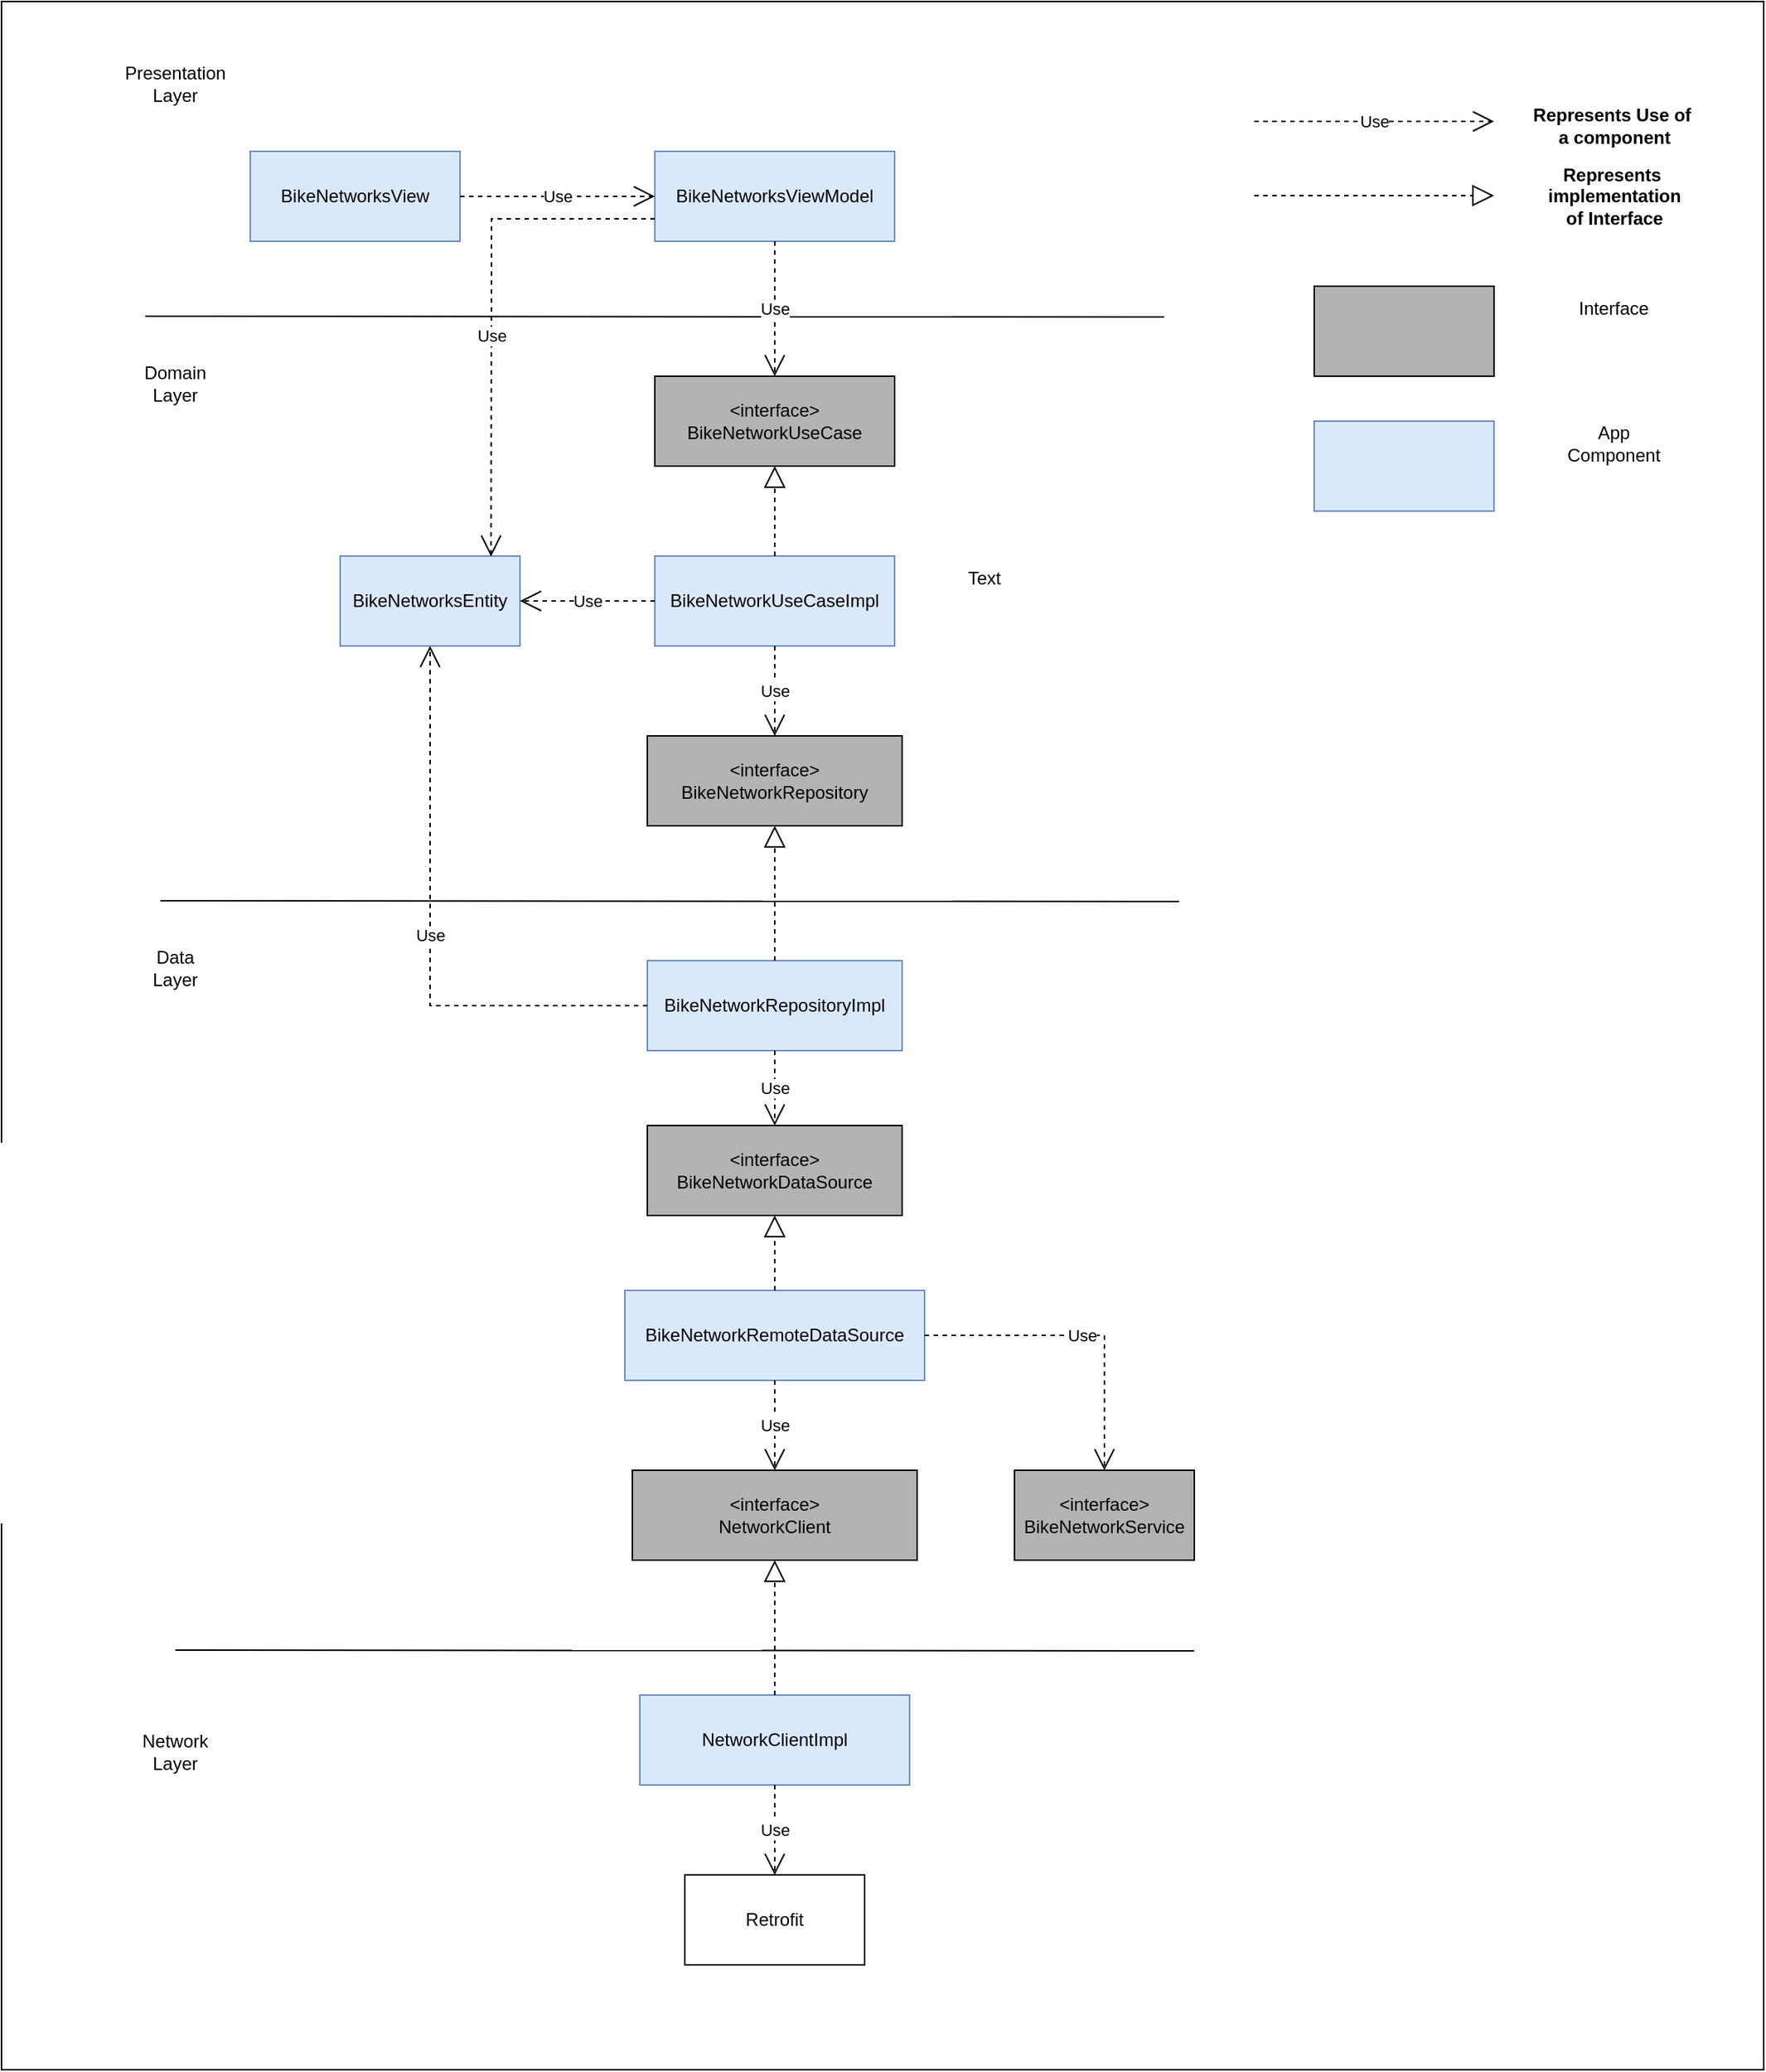 <mxfile version="24.0.6" type="device">
  <diagram name="Page-1" id="w0F4990IebUHdaa1SNlP">
    <mxGraphModel dx="2062" dy="733" grid="1" gridSize="10" guides="1" tooltips="1" connect="1" arrows="1" fold="1" page="1" pageScale="1" pageWidth="827" pageHeight="1169" math="0" shadow="0">
      <root>
        <mxCell id="0" />
        <mxCell id="1" parent="0" />
        <mxCell id="8ZNE8kO5BKtXkHlJv4oJ-1" value="" style="rounded=0;whiteSpace=wrap;html=1;" parent="1" vertex="1">
          <mxGeometry x="-66" y="50" width="1176" height="1380" as="geometry" />
        </mxCell>
        <mxCell id="8ZNE8kO5BKtXkHlJv4oJ-2" value="BikeNetworksView" style="rounded=0;whiteSpace=wrap;html=1;fillColor=#dae8fc;strokeColor=#6c8ebf;" parent="1" vertex="1">
          <mxGeometry x="100" y="150" width="140" height="60" as="geometry" />
        </mxCell>
        <mxCell id="8ZNE8kO5BKtXkHlJv4oJ-3" value="BikeNetworksViewModel" style="rounded=0;whiteSpace=wrap;html=1;fillColor=#dae8fc;strokeColor=#6c8ebf;" parent="1" vertex="1">
          <mxGeometry x="370" y="150" width="160" height="60" as="geometry" />
        </mxCell>
        <mxCell id="8ZNE8kO5BKtXkHlJv4oJ-4" value="&amp;lt;interface&amp;gt;&lt;div&gt;BikeNetworkUseCase&lt;/div&gt;" style="rounded=0;whiteSpace=wrap;html=1;fillColor=#B3B3B3;" parent="1" vertex="1">
          <mxGeometry x="370" y="300" width="160" height="60" as="geometry" />
        </mxCell>
        <mxCell id="8ZNE8kO5BKtXkHlJv4oJ-5" value="BikeNetworkUseCaseImpl" style="rounded=0;whiteSpace=wrap;html=1;fillColor=#dae8fc;strokeColor=#6c8ebf;" parent="1" vertex="1">
          <mxGeometry x="370" y="420" width="160" height="60" as="geometry" />
        </mxCell>
        <mxCell id="8ZNE8kO5BKtXkHlJv4oJ-6" value="&amp;lt;interface&amp;gt;&lt;div&gt;BikeNetworkRepository&lt;/div&gt;" style="rounded=0;whiteSpace=wrap;html=1;fillColor=#B3B3B3;" parent="1" vertex="1">
          <mxGeometry x="365" y="540" width="170" height="60" as="geometry" />
        </mxCell>
        <mxCell id="8ZNE8kO5BKtXkHlJv4oJ-7" value="BikeNetworkRepositoryImpl" style="rounded=0;whiteSpace=wrap;html=1;fillColor=#dae8fc;strokeColor=#6c8ebf;" parent="1" vertex="1">
          <mxGeometry x="365" y="690" width="170" height="60" as="geometry" />
        </mxCell>
        <mxCell id="8ZNE8kO5BKtXkHlJv4oJ-8" value="&amp;lt;interface&amp;gt;&lt;div&gt;BikeNetworkDataSource&lt;/div&gt;" style="rounded=0;whiteSpace=wrap;html=1;fillColor=#B3B3B3;" parent="1" vertex="1">
          <mxGeometry x="365" y="800" width="170" height="60" as="geometry" />
        </mxCell>
        <mxCell id="8ZNE8kO5BKtXkHlJv4oJ-9" value="BikeNetworkRemoteDataSource" style="rounded=0;whiteSpace=wrap;html=1;fillColor=#dae8fc;strokeColor=#6c8ebf;" parent="1" vertex="1">
          <mxGeometry x="350" y="910" width="200" height="60" as="geometry" />
        </mxCell>
        <mxCell id="8ZNE8kO5BKtXkHlJv4oJ-10" value="BikeNetworksEntity" style="rounded=0;whiteSpace=wrap;html=1;fillColor=#dae8fc;strokeColor=#6c8ebf;" parent="1" vertex="1">
          <mxGeometry x="160" y="420" width="120" height="60" as="geometry" />
        </mxCell>
        <mxCell id="8ZNE8kO5BKtXkHlJv4oJ-11" value="Use" style="endArrow=open;endSize=12;dashed=1;html=1;rounded=0;exitX=0;exitY=0.5;exitDx=0;exitDy=0;entryX=1;entryY=0.5;entryDx=0;entryDy=0;" parent="1" source="8ZNE8kO5BKtXkHlJv4oJ-5" target="8ZNE8kO5BKtXkHlJv4oJ-10" edge="1">
          <mxGeometry width="160" relative="1" as="geometry">
            <mxPoint x="330" y="470" as="sourcePoint" />
            <mxPoint x="490" y="470" as="targetPoint" />
          </mxGeometry>
        </mxCell>
        <mxCell id="8ZNE8kO5BKtXkHlJv4oJ-12" value="" style="endArrow=block;dashed=1;endFill=0;endSize=12;html=1;rounded=0;entryX=0.5;entryY=1;entryDx=0;entryDy=0;" parent="1" source="8ZNE8kO5BKtXkHlJv4oJ-5" target="8ZNE8kO5BKtXkHlJv4oJ-4" edge="1">
          <mxGeometry width="160" relative="1" as="geometry">
            <mxPoint x="330" y="470" as="sourcePoint" />
            <mxPoint x="490" y="470" as="targetPoint" />
          </mxGeometry>
        </mxCell>
        <mxCell id="8ZNE8kO5BKtXkHlJv4oJ-13" value="Use" style="endArrow=open;endSize=12;dashed=1;html=1;rounded=0;exitX=0.5;exitY=1;exitDx=0;exitDy=0;entryX=0.5;entryY=0;entryDx=0;entryDy=0;" parent="1" source="8ZNE8kO5BKtXkHlJv4oJ-5" target="8ZNE8kO5BKtXkHlJv4oJ-6" edge="1">
          <mxGeometry width="160" relative="1" as="geometry">
            <mxPoint x="330" y="600" as="sourcePoint" />
            <mxPoint x="490" y="600" as="targetPoint" />
          </mxGeometry>
        </mxCell>
        <mxCell id="8ZNE8kO5BKtXkHlJv4oJ-14" value="" style="endArrow=block;dashed=1;endFill=0;endSize=12;html=1;rounded=0;entryX=0.5;entryY=1;entryDx=0;entryDy=0;" parent="1" source="8ZNE8kO5BKtXkHlJv4oJ-7" target="8ZNE8kO5BKtXkHlJv4oJ-6" edge="1">
          <mxGeometry width="160" relative="1" as="geometry">
            <mxPoint x="330" y="680" as="sourcePoint" />
            <mxPoint x="490" y="680" as="targetPoint" />
          </mxGeometry>
        </mxCell>
        <mxCell id="8ZNE8kO5BKtXkHlJv4oJ-15" value="" style="endArrow=block;dashed=1;endFill=0;endSize=12;html=1;rounded=0;exitX=0.5;exitY=0;exitDx=0;exitDy=0;entryX=0.5;entryY=1;entryDx=0;entryDy=0;" parent="1" source="8ZNE8kO5BKtXkHlJv4oJ-9" target="8ZNE8kO5BKtXkHlJv4oJ-8" edge="1">
          <mxGeometry width="160" relative="1" as="geometry">
            <mxPoint x="330" y="950" as="sourcePoint" />
            <mxPoint x="490" y="950" as="targetPoint" />
          </mxGeometry>
        </mxCell>
        <mxCell id="8ZNE8kO5BKtXkHlJv4oJ-16" value="Use" style="endArrow=open;endSize=12;dashed=1;html=1;rounded=0;exitX=0.5;exitY=1;exitDx=0;exitDy=0;entryX=0.5;entryY=0;entryDx=0;entryDy=0;" parent="1" source="8ZNE8kO5BKtXkHlJv4oJ-7" target="8ZNE8kO5BKtXkHlJv4oJ-8" edge="1">
          <mxGeometry width="160" relative="1" as="geometry">
            <mxPoint x="330" y="770" as="sourcePoint" />
            <mxPoint x="490" y="770" as="targetPoint" />
          </mxGeometry>
        </mxCell>
        <mxCell id="8ZNE8kO5BKtXkHlJv4oJ-18" value="" style="endArrow=none;html=1;rounded=0;entryX=0.829;entryY=0.211;entryDx=0;entryDy=0;entryPerimeter=0;" parent="1" edge="1">
          <mxGeometry width="50" height="50" relative="1" as="geometry">
            <mxPoint x="30" y="260" as="sourcePoint" />
            <mxPoint x="709.84" y="260.54" as="targetPoint" />
          </mxGeometry>
        </mxCell>
        <mxCell id="8ZNE8kO5BKtXkHlJv4oJ-19" value="Presentation Layer" style="text;html=1;align=center;verticalAlign=middle;whiteSpace=wrap;rounded=0;" parent="1" vertex="1">
          <mxGeometry x="20" y="90" width="60" height="30" as="geometry" />
        </mxCell>
        <mxCell id="8ZNE8kO5BKtXkHlJv4oJ-20" value="Domain Layer" style="text;html=1;align=center;verticalAlign=middle;whiteSpace=wrap;rounded=0;" parent="1" vertex="1">
          <mxGeometry x="20" y="290" width="60" height="30" as="geometry" />
        </mxCell>
        <mxCell id="8ZNE8kO5BKtXkHlJv4oJ-21" value="" style="endArrow=none;html=1;rounded=0;entryX=0.829;entryY=0.211;entryDx=0;entryDy=0;entryPerimeter=0;" parent="1" edge="1">
          <mxGeometry width="50" height="50" relative="1" as="geometry">
            <mxPoint x="40" y="650" as="sourcePoint" />
            <mxPoint x="719.84" y="650.54" as="targetPoint" />
          </mxGeometry>
        </mxCell>
        <mxCell id="8ZNE8kO5BKtXkHlJv4oJ-22" value="Data Layer" style="text;html=1;align=center;verticalAlign=middle;whiteSpace=wrap;rounded=0;" parent="1" vertex="1">
          <mxGeometry x="20" y="680" width="60" height="30" as="geometry" />
        </mxCell>
        <mxCell id="8ZNE8kO5BKtXkHlJv4oJ-23" value="" style="endArrow=none;html=1;rounded=0;entryX=0.829;entryY=0.211;entryDx=0;entryDy=0;entryPerimeter=0;" parent="1" edge="1">
          <mxGeometry width="50" height="50" relative="1" as="geometry">
            <mxPoint x="50" y="1150" as="sourcePoint" />
            <mxPoint x="729.84" y="1150.54" as="targetPoint" />
          </mxGeometry>
        </mxCell>
        <mxCell id="8ZNE8kO5BKtXkHlJv4oJ-24" value="Network Layer" style="text;html=1;align=center;verticalAlign=middle;whiteSpace=wrap;rounded=0;" parent="1" vertex="1">
          <mxGeometry x="20" y="1203" width="60" height="30" as="geometry" />
        </mxCell>
        <mxCell id="8ZNE8kO5BKtXkHlJv4oJ-25" value="&amp;lt;interface&amp;gt;&lt;div&gt;BikeNetworkService&lt;/div&gt;" style="rounded=0;whiteSpace=wrap;html=1;fillColor=#B3B3B3;" parent="1" vertex="1">
          <mxGeometry x="610" y="1030" width="120" height="60" as="geometry" />
        </mxCell>
        <mxCell id="8ZNE8kO5BKtXkHlJv4oJ-26" value="Retrofit" style="rounded=0;whiteSpace=wrap;html=1;" parent="1" vertex="1">
          <mxGeometry x="390" y="1300" width="120" height="60" as="geometry" />
        </mxCell>
        <mxCell id="8ZNE8kO5BKtXkHlJv4oJ-27" value="Use" style="endArrow=open;endSize=12;dashed=1;html=1;rounded=0;exitX=0.5;exitY=1;exitDx=0;exitDy=0;entryX=0.5;entryY=0;entryDx=0;entryDy=0;" parent="1" source="8ZNE8kO5BKtXkHlJv4oJ-9" target="Na9Cz-mRtzjb4uJ2m-rb-1" edge="1">
          <mxGeometry width="160" relative="1" as="geometry">
            <mxPoint x="430" y="1140" as="sourcePoint" />
            <mxPoint x="394" y="1050" as="targetPoint" />
          </mxGeometry>
        </mxCell>
        <mxCell id="8ZNE8kO5BKtXkHlJv4oJ-29" value="Use" style="endArrow=open;endSize=12;dashed=1;html=1;rounded=0;exitX=0.5;exitY=1;exitDx=0;exitDy=0;entryX=0.5;entryY=0;entryDx=0;entryDy=0;" parent="1" source="8ZNE8kO5BKtXkHlJv4oJ-3" target="8ZNE8kO5BKtXkHlJv4oJ-4" edge="1">
          <mxGeometry width="160" relative="1" as="geometry">
            <mxPoint x="320" y="350" as="sourcePoint" />
            <mxPoint x="480" y="350" as="targetPoint" />
          </mxGeometry>
        </mxCell>
        <mxCell id="8ZNE8kO5BKtXkHlJv4oJ-30" value="Use" style="endArrow=open;endSize=12;dashed=1;html=1;rounded=0;exitX=1;exitY=0.5;exitDx=0;exitDy=0;entryX=0;entryY=0.5;entryDx=0;entryDy=0;" parent="1" source="8ZNE8kO5BKtXkHlJv4oJ-2" target="8ZNE8kO5BKtXkHlJv4oJ-3" edge="1">
          <mxGeometry width="160" relative="1" as="geometry">
            <mxPoint x="320" y="350" as="sourcePoint" />
            <mxPoint x="480" y="350" as="targetPoint" />
          </mxGeometry>
        </mxCell>
        <mxCell id="8ZNE8kO5BKtXkHlJv4oJ-31" value="Use" style="endArrow=open;endSize=12;dashed=1;html=1;rounded=0;" parent="1" edge="1">
          <mxGeometry width="160" relative="1" as="geometry">
            <mxPoint x="770" y="130" as="sourcePoint" />
            <mxPoint x="930" y="130" as="targetPoint" />
          </mxGeometry>
        </mxCell>
        <mxCell id="8ZNE8kO5BKtXkHlJv4oJ-32" value="Represents Use of&amp;nbsp;&lt;div&gt;a component&lt;/div&gt;" style="text;align=center;fontStyle=1;verticalAlign=middle;spacingLeft=3;spacingRight=3;strokeColor=none;rotatable=0;points=[[0,0.5],[1,0.5]];portConstraint=eastwest;html=1;" parent="1" vertex="1">
          <mxGeometry x="970" y="120" width="80" height="26" as="geometry" />
        </mxCell>
        <mxCell id="8ZNE8kO5BKtXkHlJv4oJ-33" value="" style="endArrow=block;dashed=1;endFill=0;endSize=12;html=1;rounded=0;" parent="1" edge="1">
          <mxGeometry width="160" relative="1" as="geometry">
            <mxPoint x="770" y="179.5" as="sourcePoint" />
            <mxPoint x="930" y="179.5" as="targetPoint" />
          </mxGeometry>
        </mxCell>
        <mxCell id="8ZNE8kO5BKtXkHlJv4oJ-34" value="Represents&amp;nbsp;&lt;div&gt;implementation&lt;br&gt;&lt;div&gt;of Interface&lt;/div&gt;&lt;/div&gt;" style="text;align=center;fontStyle=1;verticalAlign=middle;spacingLeft=3;spacingRight=3;strokeColor=none;rotatable=0;points=[[0,0.5],[1,0.5]];portConstraint=eastwest;html=1;" parent="1" vertex="1">
          <mxGeometry x="970" y="167" width="80" height="26" as="geometry" />
        </mxCell>
        <mxCell id="8ZNE8kO5BKtXkHlJv4oJ-35" value="" style="rounded=0;whiteSpace=wrap;html=1;fillColor=#dae8fc;strokeColor=#6c8ebf;" parent="1" vertex="1">
          <mxGeometry x="810" y="330" width="120" height="60" as="geometry" />
        </mxCell>
        <mxCell id="8ZNE8kO5BKtXkHlJv4oJ-36" value="" style="rounded=0;whiteSpace=wrap;html=1;fillColor=#B3B3B3;" parent="1" vertex="1">
          <mxGeometry x="810" y="240" width="120" height="60" as="geometry" />
        </mxCell>
        <mxCell id="8ZNE8kO5BKtXkHlJv4oJ-37" value="Text" style="text;html=1;align=center;verticalAlign=middle;whiteSpace=wrap;rounded=0;" parent="1" vertex="1">
          <mxGeometry x="560" y="420" width="60" height="30" as="geometry" />
        </mxCell>
        <mxCell id="8ZNE8kO5BKtXkHlJv4oJ-38" value="Interface" style="text;html=1;align=center;verticalAlign=middle;whiteSpace=wrap;rounded=0;" parent="1" vertex="1">
          <mxGeometry x="980" y="240" width="60" height="30" as="geometry" />
        </mxCell>
        <mxCell id="8ZNE8kO5BKtXkHlJv4oJ-39" value="App Component" style="text;html=1;align=center;verticalAlign=middle;whiteSpace=wrap;rounded=0;" parent="1" vertex="1">
          <mxGeometry x="980" y="330" width="60" height="30" as="geometry" />
        </mxCell>
        <mxCell id="8ZNE8kO5BKtXkHlJv4oJ-40" value="Use" style="endArrow=open;endSize=12;dashed=1;html=1;rounded=0;exitX=0;exitY=0.5;exitDx=0;exitDy=0;entryX=0.5;entryY=1;entryDx=0;entryDy=0;" parent="1" source="8ZNE8kO5BKtXkHlJv4oJ-7" target="8ZNE8kO5BKtXkHlJv4oJ-10" edge="1">
          <mxGeometry width="160" relative="1" as="geometry">
            <mxPoint x="390" y="690" as="sourcePoint" />
            <mxPoint x="550" y="690" as="targetPoint" />
            <Array as="points">
              <mxPoint x="220" y="720" />
            </Array>
          </mxGeometry>
        </mxCell>
        <mxCell id="8ZNE8kO5BKtXkHlJv4oJ-41" value="Use" style="endArrow=open;endSize=12;dashed=1;html=1;rounded=0;exitX=0;exitY=0.75;exitDx=0;exitDy=0;entryX=0.839;entryY=0.006;entryDx=0;entryDy=0;entryPerimeter=0;" parent="1" source="8ZNE8kO5BKtXkHlJv4oJ-3" target="8ZNE8kO5BKtXkHlJv4oJ-10" edge="1">
          <mxGeometry x="0.121" width="160" relative="1" as="geometry">
            <mxPoint x="390" y="580" as="sourcePoint" />
            <mxPoint x="550" y="580" as="targetPoint" />
            <Array as="points">
              <mxPoint x="261" y="195" />
            </Array>
            <mxPoint as="offset" />
          </mxGeometry>
        </mxCell>
        <mxCell id="Na9Cz-mRtzjb4uJ2m-rb-1" value="&amp;lt;interface&amp;gt;&lt;div&gt;NetworkClient&lt;/div&gt;" style="rounded=0;whiteSpace=wrap;html=1;fillColor=#B3B3B3;" vertex="1" parent="1">
          <mxGeometry x="355" y="1030" width="190" height="60" as="geometry" />
        </mxCell>
        <mxCell id="Na9Cz-mRtzjb4uJ2m-rb-4" value="NetworkClientImpl" style="rounded=0;whiteSpace=wrap;html=1;fillColor=#dae8fc;strokeColor=#6c8ebf;" vertex="1" parent="1">
          <mxGeometry x="360" y="1180" width="180" height="60" as="geometry" />
        </mxCell>
        <mxCell id="Na9Cz-mRtzjb4uJ2m-rb-5" value="" style="endArrow=block;dashed=1;endFill=0;endSize=12;html=1;rounded=0;exitX=0.5;exitY=0;exitDx=0;exitDy=0;" edge="1" parent="1" source="Na9Cz-mRtzjb4uJ2m-rb-4" target="Na9Cz-mRtzjb4uJ2m-rb-1">
          <mxGeometry width="160" relative="1" as="geometry">
            <mxPoint x="480" y="1080" as="sourcePoint" />
            <mxPoint x="640" y="1080" as="targetPoint" />
          </mxGeometry>
        </mxCell>
        <mxCell id="Na9Cz-mRtzjb4uJ2m-rb-6" value="Use" style="endArrow=open;endSize=12;dashed=1;html=1;rounded=0;exitX=0.5;exitY=1;exitDx=0;exitDy=0;entryX=0.5;entryY=0;entryDx=0;entryDy=0;" edge="1" parent="1" source="Na9Cz-mRtzjb4uJ2m-rb-4" target="8ZNE8kO5BKtXkHlJv4oJ-26">
          <mxGeometry width="160" relative="1" as="geometry">
            <mxPoint x="480" y="1060" as="sourcePoint" />
            <mxPoint x="640" y="1060" as="targetPoint" />
          </mxGeometry>
        </mxCell>
        <mxCell id="Na9Cz-mRtzjb4uJ2m-rb-7" value="Use" style="endArrow=open;endSize=12;dashed=1;html=1;rounded=0;exitX=1;exitY=0.5;exitDx=0;exitDy=0;entryX=0.5;entryY=0;entryDx=0;entryDy=0;" edge="1" parent="1" source="8ZNE8kO5BKtXkHlJv4oJ-9" target="8ZNE8kO5BKtXkHlJv4oJ-25">
          <mxGeometry width="160" relative="1" as="geometry">
            <mxPoint x="480" y="990" as="sourcePoint" />
            <mxPoint x="640" y="990" as="targetPoint" />
            <Array as="points">
              <mxPoint x="670" y="940" />
            </Array>
          </mxGeometry>
        </mxCell>
      </root>
    </mxGraphModel>
  </diagram>
</mxfile>
